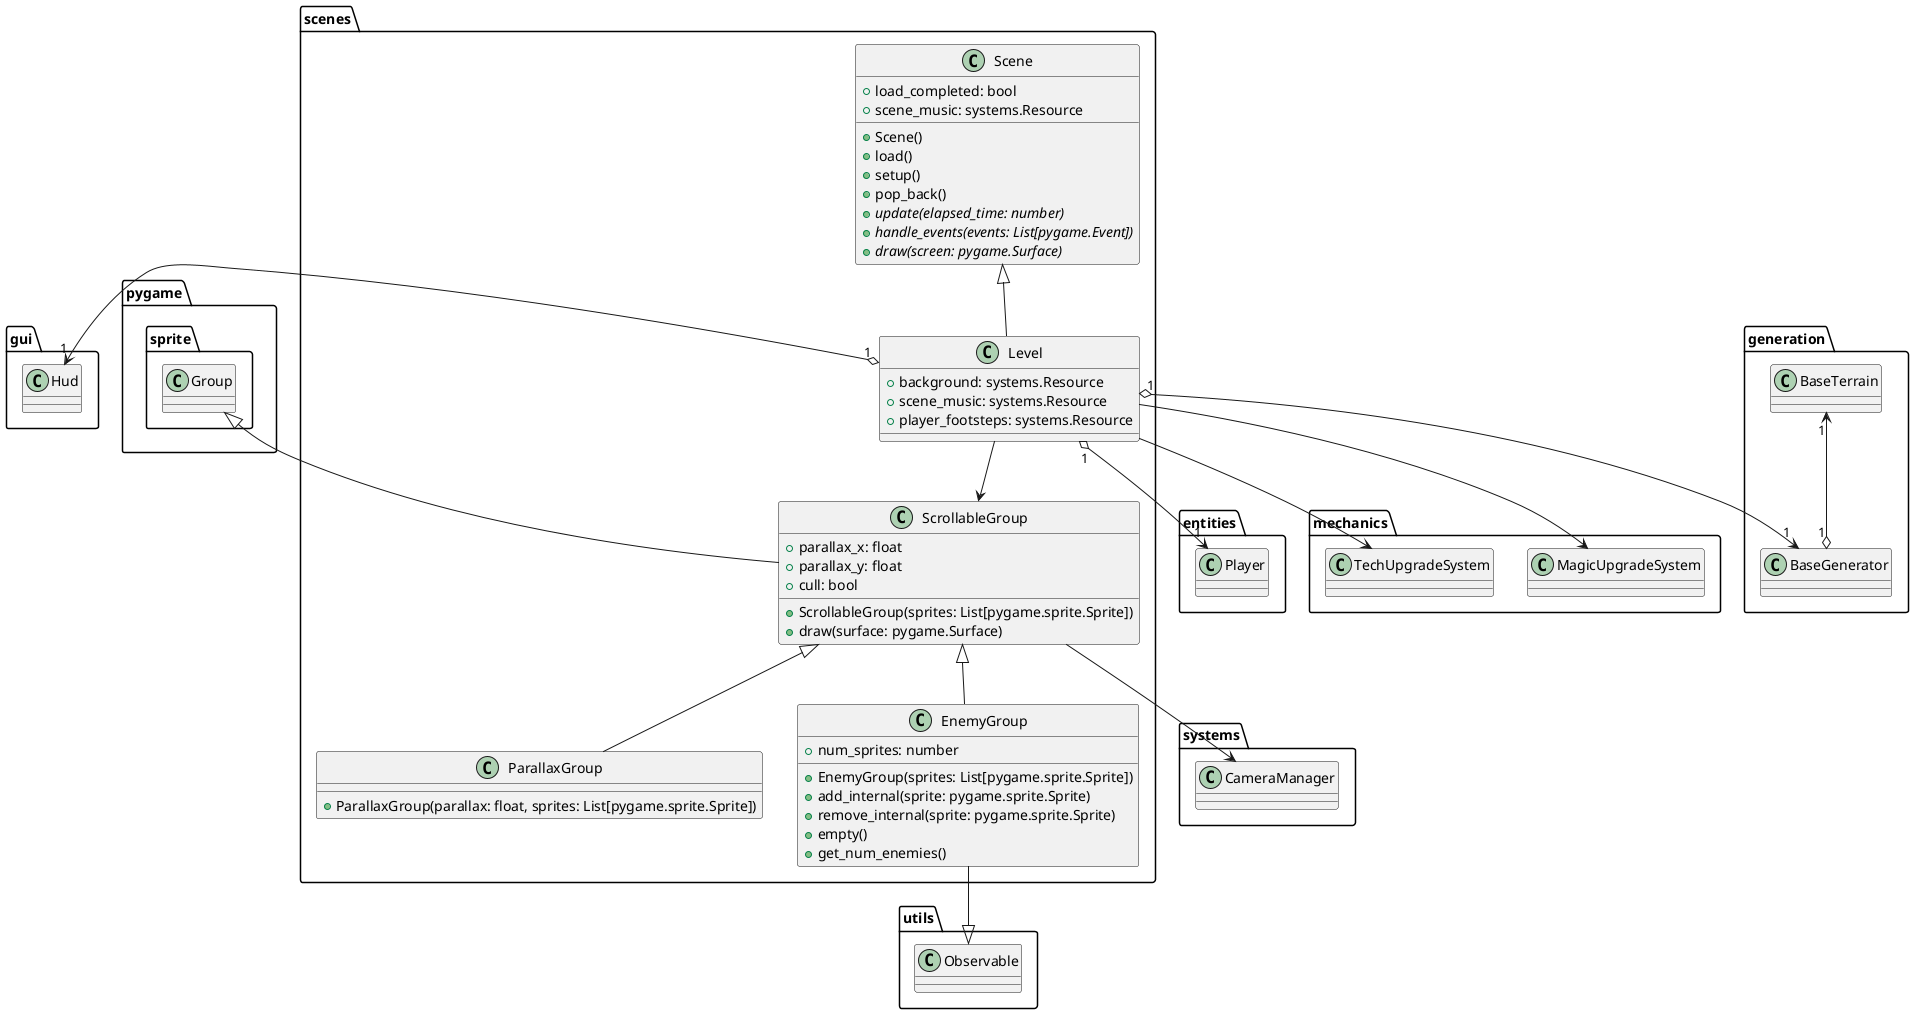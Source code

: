 @startuml levels

class scenes.Scene {
	+ load_completed: bool
	+ scene_music: systems.Resource

	+ Scene()
	+ load()
	+ setup()
	+ pop_back()
	{abstract} + update(elapsed_time: number)
	{abstract} + handle_events(events: List[pygame.Event])
	{abstract} + draw(screen: pygame.Surface)
}

class scenes.Level extends scenes.Scene {
  + background: systems.Resource
  + scene_music: systems.Resource
  + player_footsteps: systems.Resource
}

class generation.BaseGenerator {
}

class generation.BaseTerrain {
}

class scenes.ScrollableGroup extends pygame.sprite.Group {
  + parallax_x: float
  + parallax_y: float
  + cull: bool

  + ScrollableGroup(sprites: List[pygame.sprite.Sprite])
  + draw(surface: pygame.Surface)
}

class scenes.ParallaxGroup extends scenes.ScrollableGroup {
  + ParallaxGroup(parallax: float, sprites: List[pygame.sprite.Sprite])
}

class scenes.EnemyGroup {
  + num_sprites: number

  + EnemyGroup(sprites: List[pygame.sprite.Sprite])
  + add_internal(sprite: pygame.sprite.Sprite)
  + remove_internal(sprite: pygame.sprite.Sprite)
  + empty()
  + get_num_enemies()
}

scenes.EnemyGroup -up-|> scenes.ScrollableGroup
scenes.EnemyGroup --|> utils.Observable


scenes.ScrollableGroup --> systems.CameraManager

scenes.Level "1" o--> "1" entities.Player

scenes.Level "1" o-left-> "1" gui.Hud
scenes.Level --> mechanics.MagicUpgradeSystem
scenes.Level --> mechanics.TechUpgradeSystem
scenes.Level --> scenes.ScrollableGroup
scenes.Level "1" o--> "1" generation.BaseGenerator
generation.BaseTerrain "1" <--o "1" generation.BaseGenerator

@enduml

